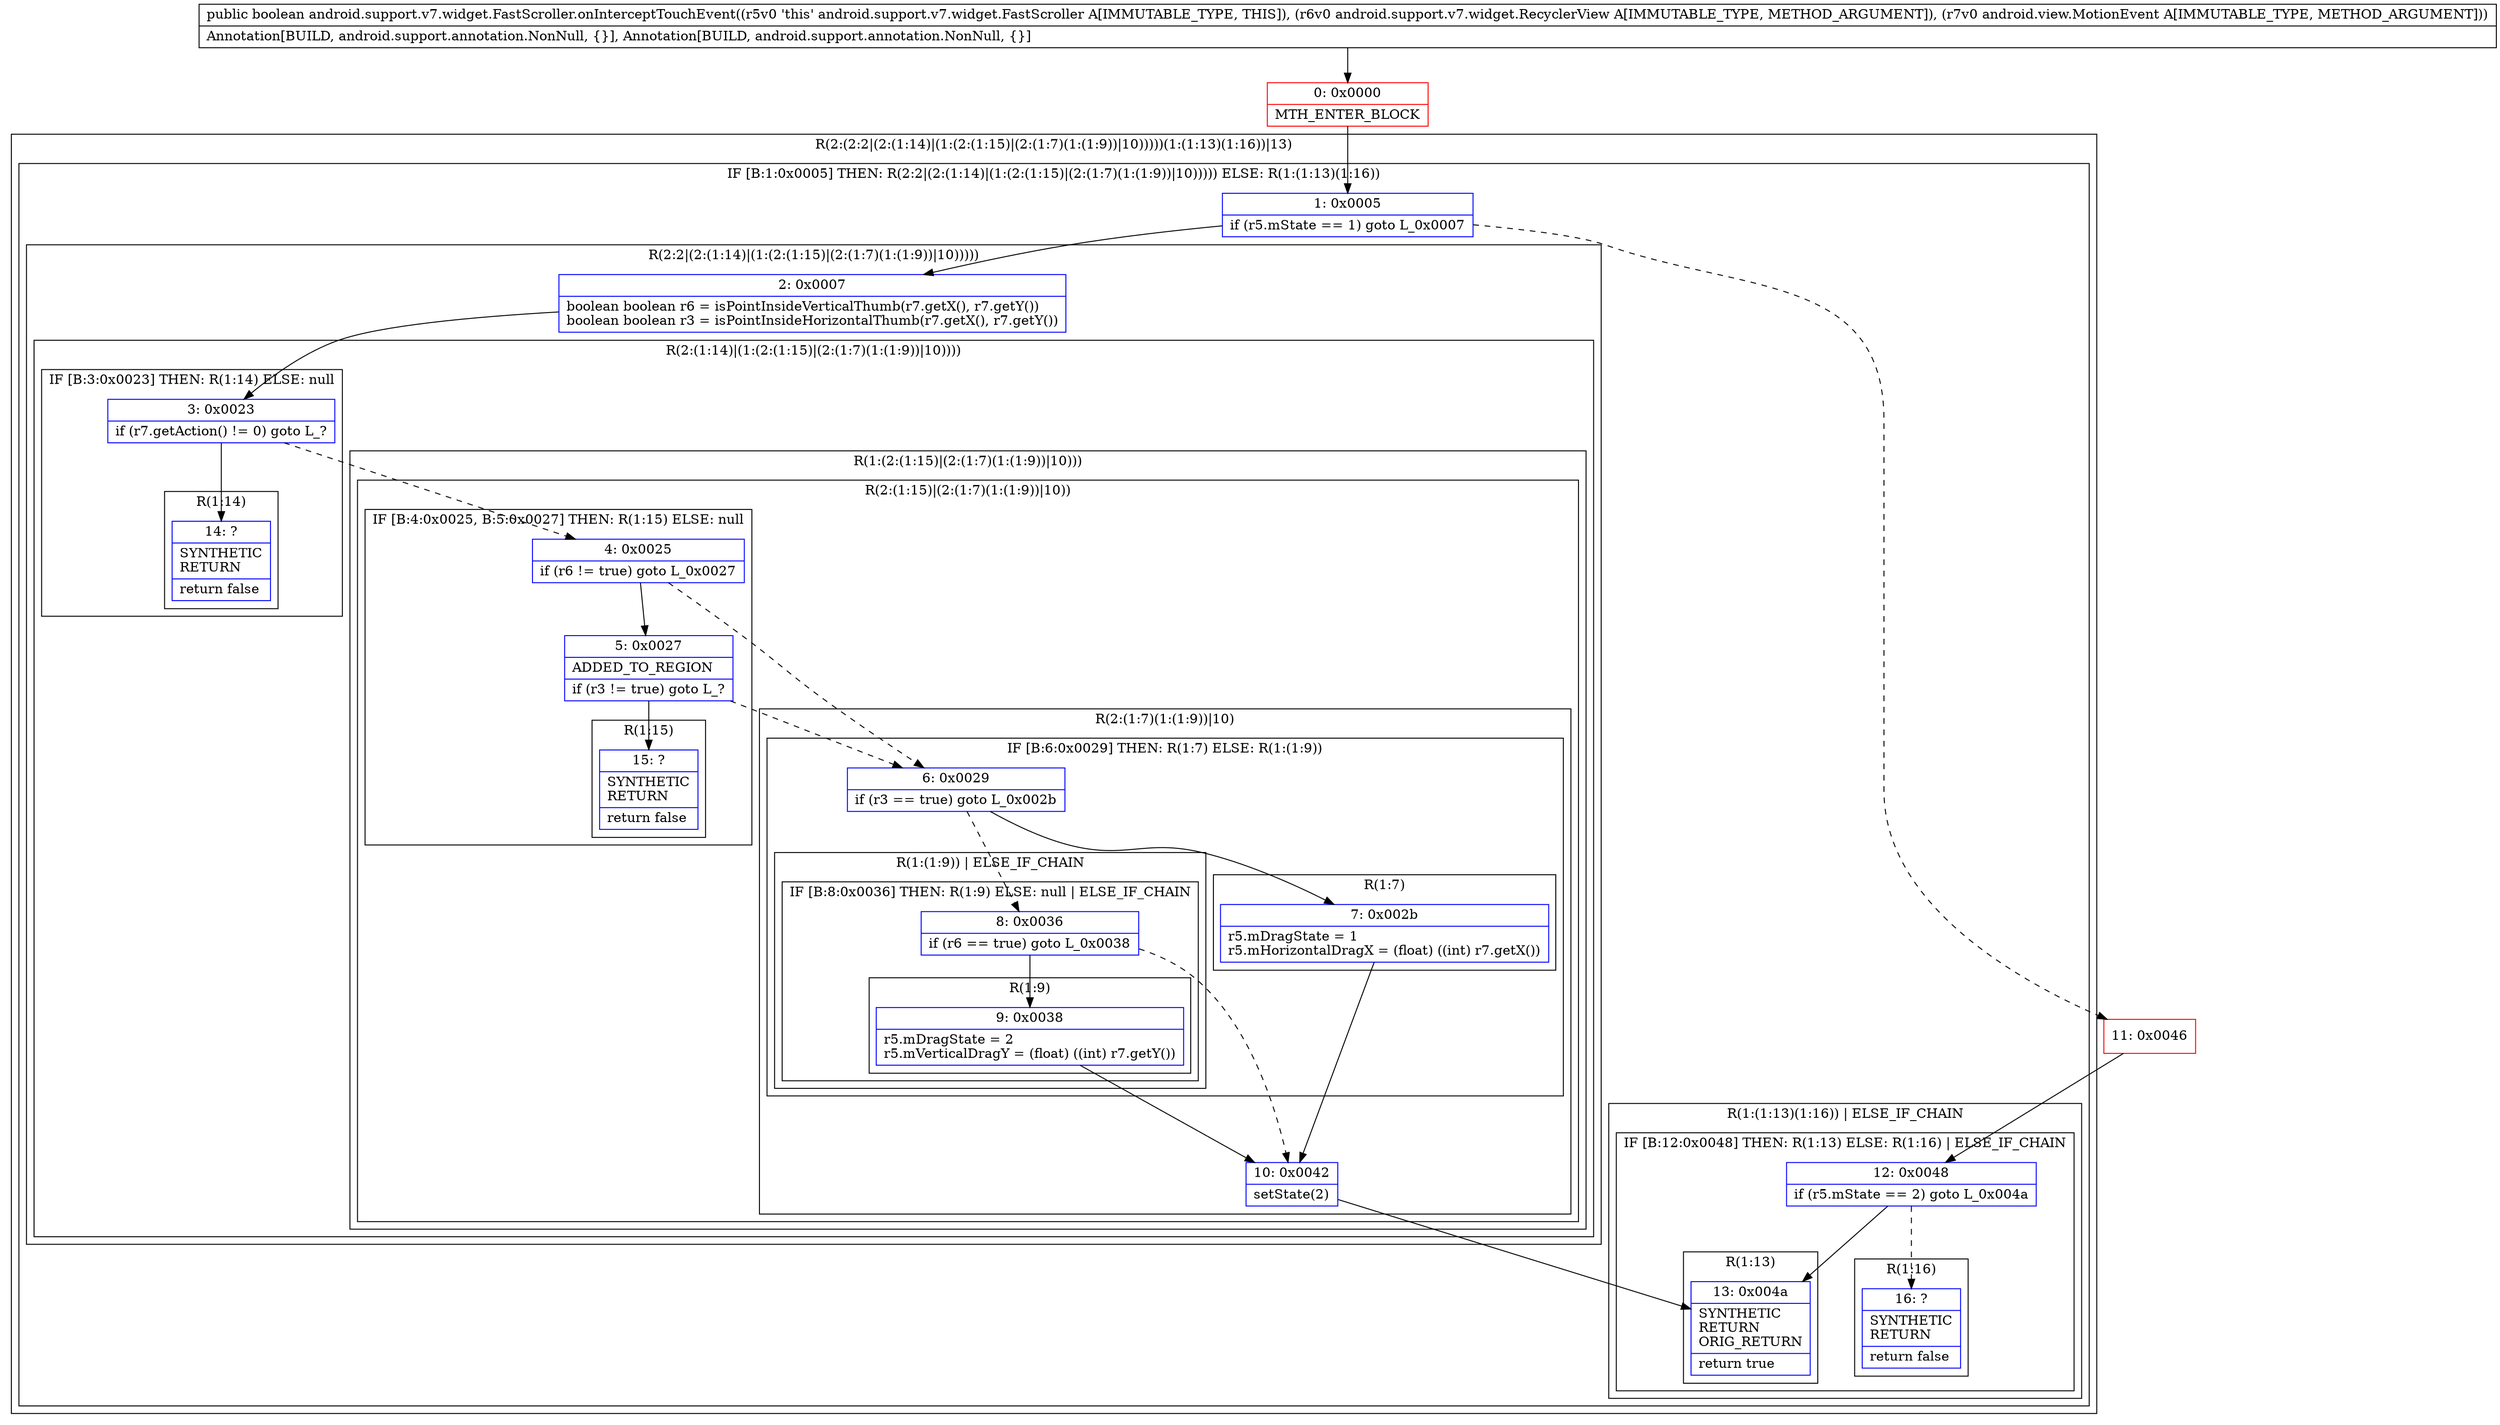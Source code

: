 digraph "CFG forandroid.support.v7.widget.FastScroller.onInterceptTouchEvent(Landroid\/support\/v7\/widget\/RecyclerView;Landroid\/view\/MotionEvent;)Z" {
subgraph cluster_Region_291445603 {
label = "R(2:(2:2|(2:(1:14)|(1:(2:(1:15)|(2:(1:7)(1:(1:9))|10)))))(1:(1:13)(1:16))|13)";
node [shape=record,color=blue];
subgraph cluster_IfRegion_839340906 {
label = "IF [B:1:0x0005] THEN: R(2:2|(2:(1:14)|(1:(2:(1:15)|(2:(1:7)(1:(1:9))|10))))) ELSE: R(1:(1:13)(1:16))";
node [shape=record,color=blue];
Node_1 [shape=record,label="{1\:\ 0x0005|if (r5.mState == 1) goto L_0x0007\l}"];
subgraph cluster_Region_2119150796 {
label = "R(2:2|(2:(1:14)|(1:(2:(1:15)|(2:(1:7)(1:(1:9))|10)))))";
node [shape=record,color=blue];
Node_2 [shape=record,label="{2\:\ 0x0007|boolean boolean r6 = isPointInsideVerticalThumb(r7.getX(), r7.getY())\lboolean boolean r3 = isPointInsideHorizontalThumb(r7.getX(), r7.getY())\l}"];
subgraph cluster_Region_593691021 {
label = "R(2:(1:14)|(1:(2:(1:15)|(2:(1:7)(1:(1:9))|10))))";
node [shape=record,color=blue];
subgraph cluster_IfRegion_752506534 {
label = "IF [B:3:0x0023] THEN: R(1:14) ELSE: null";
node [shape=record,color=blue];
Node_3 [shape=record,label="{3\:\ 0x0023|if (r7.getAction() != 0) goto L_?\l}"];
subgraph cluster_Region_1169675357 {
label = "R(1:14)";
node [shape=record,color=blue];
Node_14 [shape=record,label="{14\:\ ?|SYNTHETIC\lRETURN\l|return false\l}"];
}
}
subgraph cluster_Region_1294160770 {
label = "R(1:(2:(1:15)|(2:(1:7)(1:(1:9))|10)))";
node [shape=record,color=blue];
subgraph cluster_Region_1995918530 {
label = "R(2:(1:15)|(2:(1:7)(1:(1:9))|10))";
node [shape=record,color=blue];
subgraph cluster_IfRegion_14050800 {
label = "IF [B:4:0x0025, B:5:0x0027] THEN: R(1:15) ELSE: null";
node [shape=record,color=blue];
Node_4 [shape=record,label="{4\:\ 0x0025|if (r6 != true) goto L_0x0027\l}"];
Node_5 [shape=record,label="{5\:\ 0x0027|ADDED_TO_REGION\l|if (r3 != true) goto L_?\l}"];
subgraph cluster_Region_140921820 {
label = "R(1:15)";
node [shape=record,color=blue];
Node_15 [shape=record,label="{15\:\ ?|SYNTHETIC\lRETURN\l|return false\l}"];
}
}
subgraph cluster_Region_1929933745 {
label = "R(2:(1:7)(1:(1:9))|10)";
node [shape=record,color=blue];
subgraph cluster_IfRegion_1136416588 {
label = "IF [B:6:0x0029] THEN: R(1:7) ELSE: R(1:(1:9))";
node [shape=record,color=blue];
Node_6 [shape=record,label="{6\:\ 0x0029|if (r3 == true) goto L_0x002b\l}"];
subgraph cluster_Region_610308369 {
label = "R(1:7)";
node [shape=record,color=blue];
Node_7 [shape=record,label="{7\:\ 0x002b|r5.mDragState = 1\lr5.mHorizontalDragX = (float) ((int) r7.getX())\l}"];
}
subgraph cluster_Region_1748850691 {
label = "R(1:(1:9)) | ELSE_IF_CHAIN\l";
node [shape=record,color=blue];
subgraph cluster_IfRegion_739345600 {
label = "IF [B:8:0x0036] THEN: R(1:9) ELSE: null | ELSE_IF_CHAIN\l";
node [shape=record,color=blue];
Node_8 [shape=record,label="{8\:\ 0x0036|if (r6 == true) goto L_0x0038\l}"];
subgraph cluster_Region_1388303987 {
label = "R(1:9)";
node [shape=record,color=blue];
Node_9 [shape=record,label="{9\:\ 0x0038|r5.mDragState = 2\lr5.mVerticalDragY = (float) ((int) r7.getY())\l}"];
}
}
}
}
Node_10 [shape=record,label="{10\:\ 0x0042|setState(2)\l}"];
}
}
}
}
}
subgraph cluster_Region_1654305390 {
label = "R(1:(1:13)(1:16)) | ELSE_IF_CHAIN\l";
node [shape=record,color=blue];
subgraph cluster_IfRegion_1112694581 {
label = "IF [B:12:0x0048] THEN: R(1:13) ELSE: R(1:16) | ELSE_IF_CHAIN\l";
node [shape=record,color=blue];
Node_12 [shape=record,label="{12\:\ 0x0048|if (r5.mState == 2) goto L_0x004a\l}"];
subgraph cluster_Region_1085143612 {
label = "R(1:13)";
node [shape=record,color=blue];
Node_13 [shape=record,label="{13\:\ 0x004a|SYNTHETIC\lRETURN\lORIG_RETURN\l|return true\l}"];
}
subgraph cluster_Region_1812832276 {
label = "R(1:16)";
node [shape=record,color=blue];
Node_16 [shape=record,label="{16\:\ ?|SYNTHETIC\lRETURN\l|return false\l}"];
}
}
}
}
Node_13 [shape=record,label="{13\:\ 0x004a|SYNTHETIC\lRETURN\lORIG_RETURN\l|return true\l}"];
}
Node_0 [shape=record,color=red,label="{0\:\ 0x0000|MTH_ENTER_BLOCK\l}"];
Node_11 [shape=record,color=red,label="{11\:\ 0x0046}"];
MethodNode[shape=record,label="{public boolean android.support.v7.widget.FastScroller.onInterceptTouchEvent((r5v0 'this' android.support.v7.widget.FastScroller A[IMMUTABLE_TYPE, THIS]), (r6v0 android.support.v7.widget.RecyclerView A[IMMUTABLE_TYPE, METHOD_ARGUMENT]), (r7v0 android.view.MotionEvent A[IMMUTABLE_TYPE, METHOD_ARGUMENT]))  | Annotation[BUILD, android.support.annotation.NonNull, \{\}], Annotation[BUILD, android.support.annotation.NonNull, \{\}]\l}"];
MethodNode -> Node_0;
Node_1 -> Node_2;
Node_1 -> Node_11[style=dashed];
Node_2 -> Node_3;
Node_3 -> Node_4[style=dashed];
Node_3 -> Node_14;
Node_4 -> Node_5;
Node_4 -> Node_6[style=dashed];
Node_5 -> Node_6[style=dashed];
Node_5 -> Node_15;
Node_6 -> Node_7;
Node_6 -> Node_8[style=dashed];
Node_7 -> Node_10;
Node_8 -> Node_9;
Node_8 -> Node_10[style=dashed];
Node_9 -> Node_10;
Node_10 -> Node_13;
Node_12 -> Node_13;
Node_12 -> Node_16[style=dashed];
Node_0 -> Node_1;
Node_11 -> Node_12;
}

